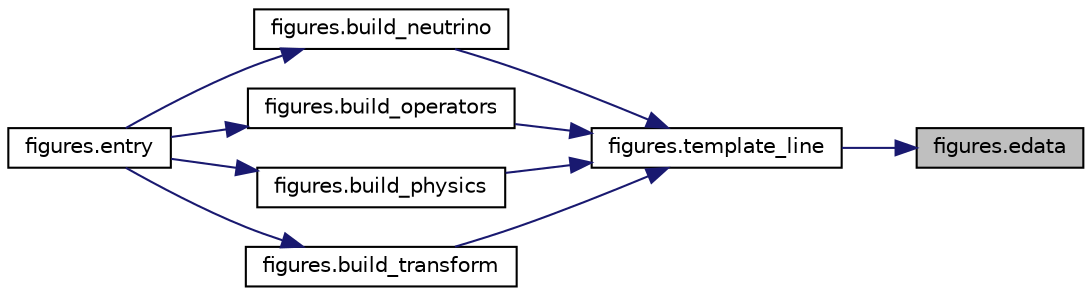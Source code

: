digraph "figures.edata"
{
 // INTERACTIVE_SVG=YES
 // LATEX_PDF_SIZE
  edge [fontname="Helvetica",fontsize="10",labelfontname="Helvetica",labelfontsize="10"];
  node [fontname="Helvetica",fontsize="10",shape=record];
  rankdir="RL";
  Node1 [label="figures.edata",height=0.2,width=0.4,color="black", fillcolor="grey75", style="filled", fontcolor="black",tooltip=" "];
  Node1 -> Node2 [dir="back",color="midnightblue",fontsize="10",style="solid",fontname="Helvetica"];
  Node2 [label="figures.template_line",height=0.2,width=0.4,color="black", fillcolor="white", style="filled",URL="$namespacefigures.html#a4a39fa068eff3dab855d5b6cb4adcd60",tooltip=" "];
  Node2 -> Node3 [dir="back",color="midnightblue",fontsize="10",style="solid",fontname="Helvetica"];
  Node3 [label="figures.build_neutrino",height=0.2,width=0.4,color="black", fillcolor="white", style="filled",URL="$namespacefigures.html#a058f5436d5be255476b003d5b0604ade",tooltip=" "];
  Node3 -> Node4 [dir="back",color="midnightblue",fontsize="10",style="solid",fontname="Helvetica"];
  Node4 [label="figures.entry",height=0.2,width=0.4,color="black", fillcolor="white", style="filled",URL="$namespacefigures.html#a4425b98eb197b43b0612e82573268ce2",tooltip=" "];
  Node2 -> Node5 [dir="back",color="midnightblue",fontsize="10",style="solid",fontname="Helvetica"];
  Node5 [label="figures.build_operators",height=0.2,width=0.4,color="black", fillcolor="white", style="filled",URL="$namespacefigures.html#a6b3e9795944b859bb399b1e7b1617c78",tooltip=" "];
  Node5 -> Node4 [dir="back",color="midnightblue",fontsize="10",style="solid",fontname="Helvetica"];
  Node2 -> Node6 [dir="back",color="midnightblue",fontsize="10",style="solid",fontname="Helvetica"];
  Node6 [label="figures.build_physics",height=0.2,width=0.4,color="black", fillcolor="white", style="filled",URL="$namespacefigures.html#a3335c733eecb185c9fde797cdb3fdbb4",tooltip=" "];
  Node6 -> Node4 [dir="back",color="midnightblue",fontsize="10",style="solid",fontname="Helvetica"];
  Node2 -> Node7 [dir="back",color="midnightblue",fontsize="10",style="solid",fontname="Helvetica"];
  Node7 [label="figures.build_transform",height=0.2,width=0.4,color="black", fillcolor="white", style="filled",URL="$namespacefigures.html#af43ea0b9729419de92dcfe2178f11b33",tooltip=" "];
  Node7 -> Node4 [dir="back",color="midnightblue",fontsize="10",style="solid",fontname="Helvetica"];
}
